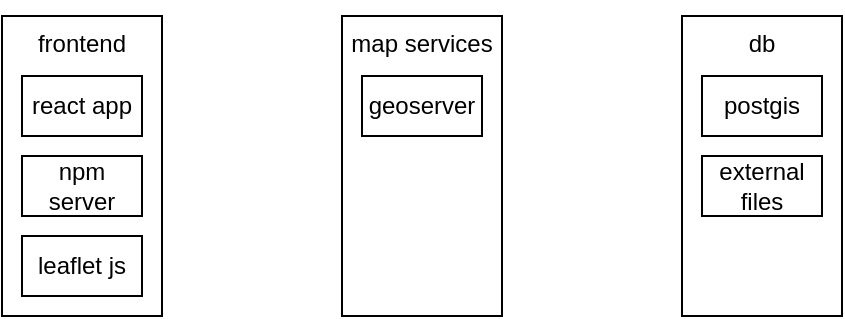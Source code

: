 <mxfile version="24.2.5" type="github">
  <diagram name="Strona-1" id="LtC-C4iExrp6A5G1D2AR">
    <mxGraphModel dx="996" dy="533" grid="1" gridSize="10" guides="1" tooltips="1" connect="1" arrows="1" fold="1" page="1" pageScale="1" pageWidth="827" pageHeight="1169" math="0" shadow="0">
      <root>
        <mxCell id="0" />
        <mxCell id="1" parent="0" />
        <mxCell id="fLhJcs8frifRA6xH1OUb-10" style="edgeStyle=orthogonalEdgeStyle;rounded=0;orthogonalLoop=1;jettySize=auto;html=1;exitX=0;exitY=0;exitDx=0;exitDy=0;entryX=0;entryY=0;entryDx=0;entryDy=0;" edge="1" parent="1" source="fLhJcs8frifRA6xH1OUb-3" target="fLhJcs8frifRA6xH1OUb-3">
          <mxGeometry relative="1" as="geometry">
            <mxPoint x="230" y="220" as="targetPoint" />
          </mxGeometry>
        </mxCell>
        <mxCell id="fLhJcs8frifRA6xH1OUb-3" value="frontend" style="rounded=0;whiteSpace=wrap;html=1;horizontal=0;verticalAlign=top;rotation=90;" vertex="1" parent="1">
          <mxGeometry x="125" y="235" width="150" height="80" as="geometry" />
        </mxCell>
        <mxCell id="fLhJcs8frifRA6xH1OUb-4" value="map services" style="rounded=0;whiteSpace=wrap;html=1;horizontal=0;verticalAlign=top;rotation=90;" vertex="1" parent="1">
          <mxGeometry x="295" y="235" width="150" height="80" as="geometry" />
        </mxCell>
        <mxCell id="fLhJcs8frifRA6xH1OUb-5" value="db" style="rounded=0;whiteSpace=wrap;html=1;horizontal=0;verticalAlign=top;rotation=90;" vertex="1" parent="1">
          <mxGeometry x="465" y="235" width="150" height="80" as="geometry" />
        </mxCell>
        <mxCell id="fLhJcs8frifRA6xH1OUb-6" value="react app" style="rounded=0;whiteSpace=wrap;html=1;" vertex="1" parent="1">
          <mxGeometry x="170" y="230" width="60" height="30" as="geometry" />
        </mxCell>
        <mxCell id="fLhJcs8frifRA6xH1OUb-7" value="npm server" style="rounded=0;whiteSpace=wrap;html=1;" vertex="1" parent="1">
          <mxGeometry x="170" y="270" width="60" height="30" as="geometry" />
        </mxCell>
        <mxCell id="fLhJcs8frifRA6xH1OUb-8" value="leaflet js" style="rounded=0;whiteSpace=wrap;html=1;" vertex="1" parent="1">
          <mxGeometry x="170" y="310" width="60" height="30" as="geometry" />
        </mxCell>
        <mxCell id="fLhJcs8frifRA6xH1OUb-9" value="geoserver" style="rounded=0;whiteSpace=wrap;html=1;" vertex="1" parent="1">
          <mxGeometry x="340" y="230" width="60" height="30" as="geometry" />
        </mxCell>
        <mxCell id="fLhJcs8frifRA6xH1OUb-11" value="postgis" style="rounded=0;whiteSpace=wrap;html=1;" vertex="1" parent="1">
          <mxGeometry x="510" y="230" width="60" height="30" as="geometry" />
        </mxCell>
        <mxCell id="fLhJcs8frifRA6xH1OUb-12" value="external files" style="rounded=0;whiteSpace=wrap;html=1;" vertex="1" parent="1">
          <mxGeometry x="510" y="270" width="60" height="30" as="geometry" />
        </mxCell>
      </root>
    </mxGraphModel>
  </diagram>
</mxfile>
